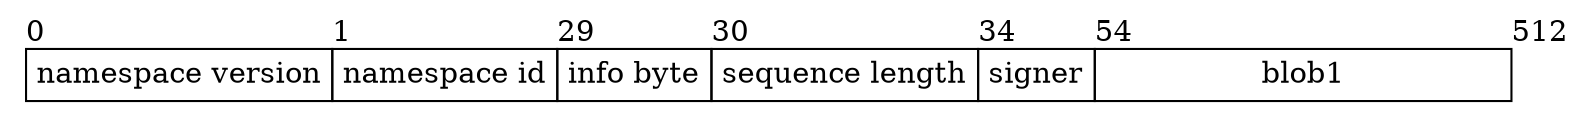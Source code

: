 digraph G {
    node [shape = record, penwidth = 0];

    share [label=<
    <table border="0" cellborder="1" cellspacing="0">
        <tr>
            <td align="left" border="0" cellpadding="0">0</td>
            <td align="left" border="0" cellpadding="0">1</td>
            <td align="left" border="0" cellpadding="0">29</td>
            <td align="left" border="0" cellpadding="0">30</td>
            <td align="left" border="0" cellpadding="0">34</td>
            <td align="left" border="0" cellpadding="0">54</td>
            <td align="left" border="0" cellpadding="0">512</td>
        </tr>
        <tr>
            <td width="8" cellpadding="4">namespace version</td>
            <td width="8" cellpadding="4">namespace id</td>
            <td width="1" cellpadding="4">info byte</td>
            <td width="4" cellpadding="4">sequence length</td>
            <td width="4" cellpadding="4">signer</td>
            <td width="200" cellpadding="4">blob1</td>
        </tr>
    </table>
    >];
}
